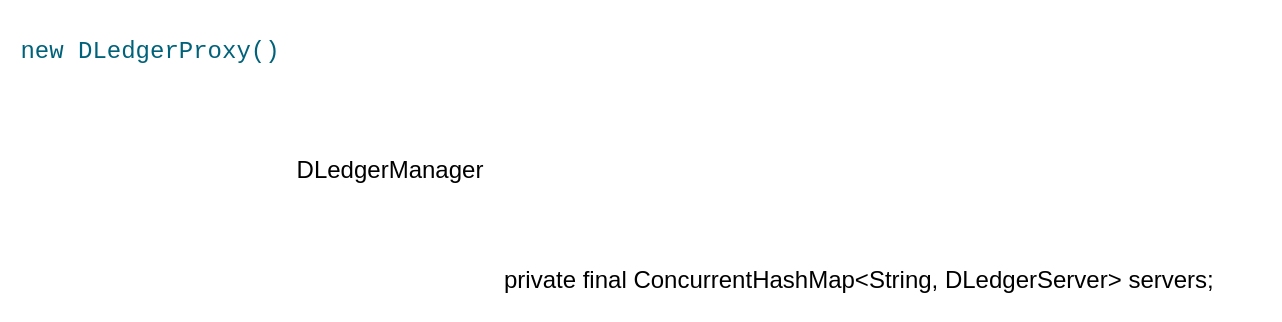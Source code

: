 <mxfile version="24.7.17">
  <diagram name="第 1 页" id="heFzWhY4Yl-LnpUfs45F">
    <mxGraphModel dx="1834" dy="974" grid="1" gridSize="10" guides="1" tooltips="1" connect="1" arrows="1" fold="1" page="0" pageScale="1" pageWidth="827" pageHeight="1169" math="0" shadow="0">
      <root>
        <mxCell id="0" />
        <mxCell id="1" parent="0" />
        <mxCell id="5ce-stLzMAnzuXtB1dan-1" value="DLedgerManager" style="text;whiteSpace=wrap;html=1;align=center;verticalAlign=middle;" vertex="1" parent="1">
          <mxGeometry x="-40" y="280" width="150" height="50" as="geometry" />
        </mxCell>
        <mxCell id="5ce-stLzMAnzuXtB1dan-2" value="&lt;span class=&quot;s1&quot;&gt;private final &lt;/span&gt;ConcurrentHashMap&lt;span class=&quot;s2&quot;&gt;&amp;lt;&lt;/span&gt;String&lt;span class=&quot;s2&quot;&gt;, &lt;/span&gt;DLedgerServer&lt;span class=&quot;s2&quot;&gt;&amp;gt; &lt;/span&gt;&lt;span class=&quot;s3&quot;&gt;servers&lt;/span&gt;&lt;span class=&quot;s2&quot;&gt;;&lt;/span&gt;" style="text;whiteSpace=wrap;html=1;verticalAlign=middle;" vertex="1" parent="1">
          <mxGeometry x="90" y="340" width="390" height="40" as="geometry" />
        </mxCell>
        <mxCell id="5ce-stLzMAnzuXtB1dan-3" value="&lt;p style=&quot;margin: 0px; font-variant-numeric: normal; font-variant-east-asian: normal; font-variant-alternates: normal; font-size-adjust: none; font-kerning: auto; font-optical-sizing: auto; font-feature-settings: normal; font-variation-settings: normal; font-variant-position: normal; font-stretch: normal; line-height: normal; font-family: Courier; color: rgb(0, 98, 122); text-align: start;&quot; class=&quot;p1&quot;&gt;new DLedgerProxy()&lt;/p&gt;" style="text;whiteSpace=wrap;html=1;align=center;verticalAlign=middle;" vertex="1" parent="1">
          <mxGeometry x="-160" y="220" width="150" height="50" as="geometry" />
        </mxCell>
      </root>
    </mxGraphModel>
  </diagram>
</mxfile>
